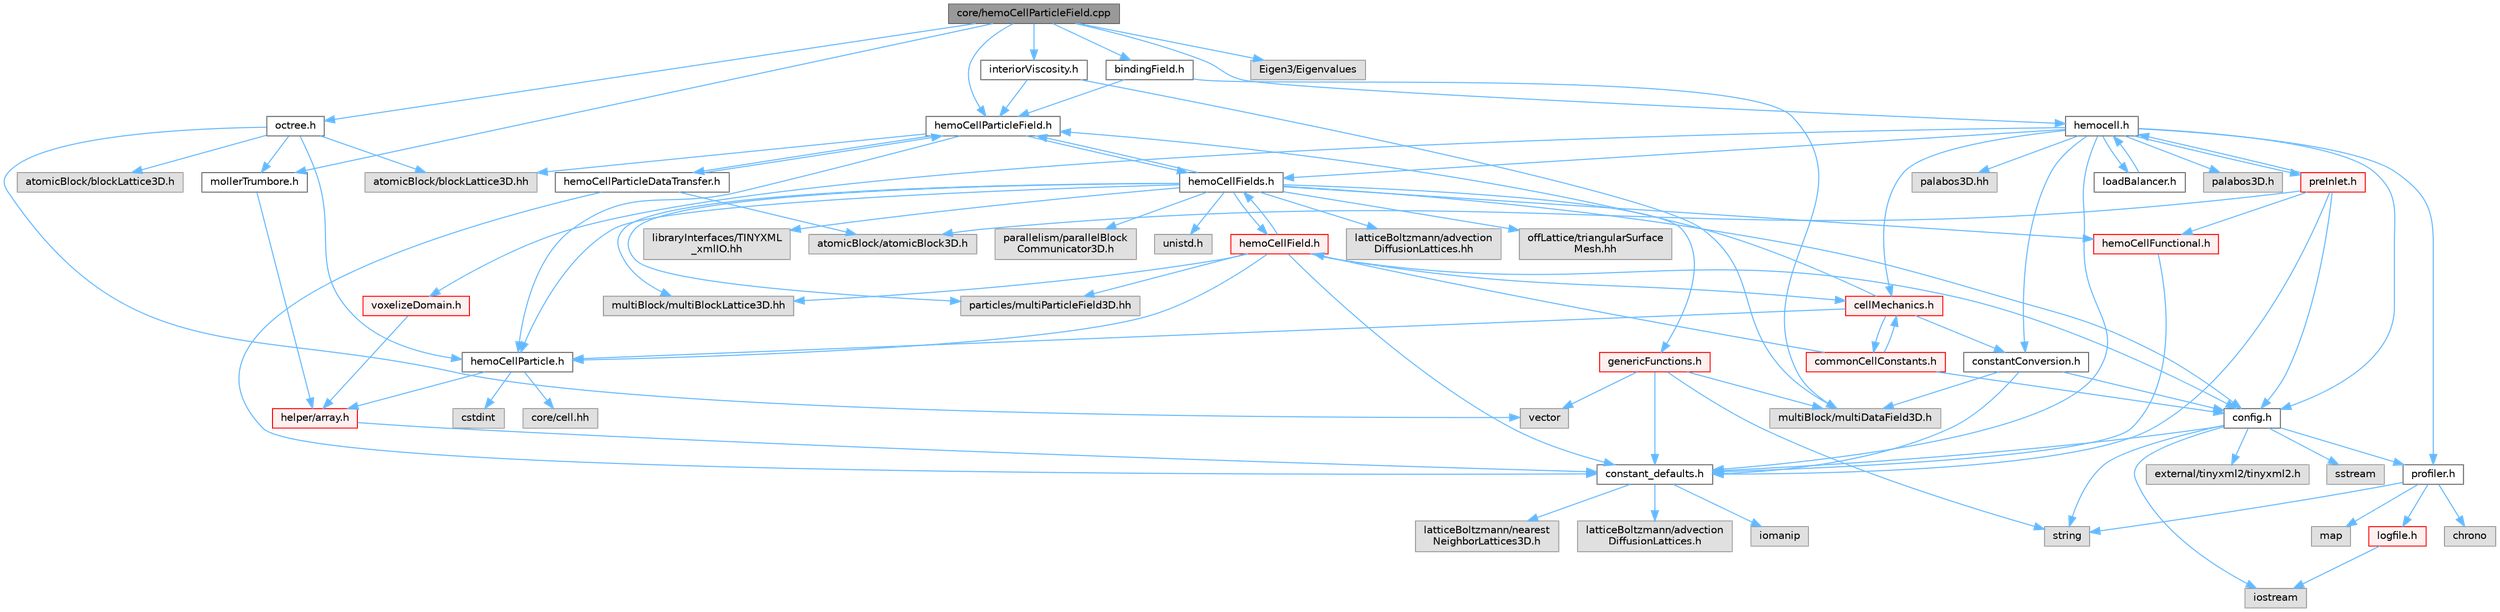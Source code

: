 digraph "core/hemoCellParticleField.cpp"
{
 // LATEX_PDF_SIZE
  bgcolor="transparent";
  edge [fontname=Helvetica,fontsize=10,labelfontname=Helvetica,labelfontsize=10];
  node [fontname=Helvetica,fontsize=10,shape=box,height=0.2,width=0.4];
  Node1 [id="Node000001",label="core/hemoCellParticleField.cpp",height=0.2,width=0.4,color="gray40", fillcolor="grey60", style="filled", fontcolor="black",tooltip=" "];
  Node1 -> Node2 [id="edge1_Node000001_Node000002",color="steelblue1",style="solid",tooltip=" "];
  Node2 [id="Node000002",label="hemoCellParticleField.h",height=0.2,width=0.4,color="grey40", fillcolor="white", style="filled",URL="$hemoCellParticleField_8h.html",tooltip=" "];
  Node2 -> Node3 [id="edge2_Node000002_Node000003",color="steelblue1",style="solid",tooltip=" "];
  Node3 [id="Node000003",label="hemoCellFields.h",height=0.2,width=0.4,color="grey40", fillcolor="white", style="filled",URL="$hemoCellFields_8h.html",tooltip=" "];
  Node3 -> Node2 [id="edge3_Node000003_Node000002",color="steelblue1",style="solid",tooltip=" "];
  Node3 -> Node4 [id="edge4_Node000003_Node000004",color="steelblue1",style="solid",tooltip=" "];
  Node4 [id="Node000004",label="genericFunctions.h",height=0.2,width=0.4,color="red", fillcolor="#FFF0F0", style="filled",URL="$genericFunctions_8h.html",tooltip=" "];
  Node4 -> Node6 [id="edge5_Node000004_Node000006",color="steelblue1",style="solid",tooltip=" "];
  Node6 [id="Node000006",label="vector",height=0.2,width=0.4,color="grey60", fillcolor="#E0E0E0", style="filled",tooltip=" "];
  Node4 -> Node7 [id="edge6_Node000004_Node000007",color="steelblue1",style="solid",tooltip=" "];
  Node7 [id="Node000007",label="string",height=0.2,width=0.4,color="grey60", fillcolor="#E0E0E0", style="filled",tooltip=" "];
  Node4 -> Node11 [id="edge7_Node000004_Node000011",color="steelblue1",style="solid",tooltip=" "];
  Node11 [id="Node000011",label="multiBlock/multiDataField3D.h",height=0.2,width=0.4,color="grey60", fillcolor="#E0E0E0", style="filled",tooltip=" "];
  Node4 -> Node12 [id="edge8_Node000004_Node000012",color="steelblue1",style="solid",tooltip=" "];
  Node12 [id="Node000012",label="constant_defaults.h",height=0.2,width=0.4,color="grey40", fillcolor="white", style="filled",URL="$constant__defaults_8h.html",tooltip=" "];
  Node12 -> Node13 [id="edge9_Node000012_Node000013",color="steelblue1",style="solid",tooltip=" "];
  Node13 [id="Node000013",label="iomanip",height=0.2,width=0.4,color="grey60", fillcolor="#E0E0E0", style="filled",tooltip=" "];
  Node12 -> Node14 [id="edge10_Node000012_Node000014",color="steelblue1",style="solid",tooltip=" "];
  Node14 [id="Node000014",label="latticeBoltzmann/nearest\lNeighborLattices3D.h",height=0.2,width=0.4,color="grey60", fillcolor="#E0E0E0", style="filled",tooltip=" "];
  Node12 -> Node15 [id="edge11_Node000012_Node000015",color="steelblue1",style="solid",tooltip=" "];
  Node15 [id="Node000015",label="latticeBoltzmann/advection\lDiffusionLattices.h",height=0.2,width=0.4,color="grey60", fillcolor="#E0E0E0", style="filled",tooltip=" "];
  Node3 -> Node16 [id="edge12_Node000003_Node000016",color="steelblue1",style="solid",tooltip=" "];
  Node16 [id="Node000016",label="hemoCellFunctional.h",height=0.2,width=0.4,color="red", fillcolor="#FFF0F0", style="filled",URL="$hemoCellFunctional_8h.html",tooltip=" "];
  Node16 -> Node12 [id="edge13_Node000016_Node000012",color="steelblue1",style="solid",tooltip=" "];
  Node3 -> Node21 [id="edge14_Node000003_Node000021",color="steelblue1",style="solid",tooltip=" "];
  Node21 [id="Node000021",label="hemoCellField.h",height=0.2,width=0.4,color="red", fillcolor="#FFF0F0", style="filled",URL="$hemoCellField_8h.html",tooltip=" "];
  Node21 -> Node22 [id="edge15_Node000021_Node000022",color="steelblue1",style="solid",tooltip=" "];
  Node22 [id="Node000022",label="config.h",height=0.2,width=0.4,color="grey40", fillcolor="white", style="filled",URL="$config_8h.html",tooltip=" "];
  Node22 -> Node23 [id="edge16_Node000022_Node000023",color="steelblue1",style="solid",tooltip=" "];
  Node23 [id="Node000023",label="profiler.h",height=0.2,width=0.4,color="grey40", fillcolor="white", style="filled",URL="$profiler_8h.html",tooltip=" "];
  Node23 -> Node24 [id="edge17_Node000023_Node000024",color="steelblue1",style="solid",tooltip=" "];
  Node24 [id="Node000024",label="chrono",height=0.2,width=0.4,color="grey60", fillcolor="#E0E0E0", style="filled",tooltip=" "];
  Node23 -> Node7 [id="edge18_Node000023_Node000007",color="steelblue1",style="solid",tooltip=" "];
  Node23 -> Node25 [id="edge19_Node000023_Node000025",color="steelblue1",style="solid",tooltip=" "];
  Node25 [id="Node000025",label="map",height=0.2,width=0.4,color="grey60", fillcolor="#E0E0E0", style="filled",tooltip=" "];
  Node23 -> Node26 [id="edge20_Node000023_Node000026",color="steelblue1",style="solid",tooltip=" "];
  Node26 [id="Node000026",label="logfile.h",height=0.2,width=0.4,color="red", fillcolor="#FFF0F0", style="filled",URL="$logfile_8h.html",tooltip=" "];
  Node26 -> Node28 [id="edge21_Node000026_Node000028",color="steelblue1",style="solid",tooltip=" "];
  Node28 [id="Node000028",label="iostream",height=0.2,width=0.4,color="grey60", fillcolor="#E0E0E0", style="filled",tooltip=" "];
  Node22 -> Node29 [id="edge22_Node000022_Node000029",color="steelblue1",style="solid",tooltip=" "];
  Node29 [id="Node000029",label="external/tinyxml2/tinyxml2.h",height=0.2,width=0.4,color="grey60", fillcolor="#E0E0E0", style="filled",tooltip=" "];
  Node22 -> Node12 [id="edge23_Node000022_Node000012",color="steelblue1",style="solid",tooltip=" "];
  Node22 -> Node7 [id="edge24_Node000022_Node000007",color="steelblue1",style="solid",tooltip=" "];
  Node22 -> Node28 [id="edge25_Node000022_Node000028",color="steelblue1",style="solid",tooltip=" "];
  Node22 -> Node30 [id="edge26_Node000022_Node000030",color="steelblue1",style="solid",tooltip=" "];
  Node30 [id="Node000030",label="sstream",height=0.2,width=0.4,color="grey60", fillcolor="#E0E0E0", style="filled",tooltip=" "];
  Node21 -> Node12 [id="edge27_Node000021_Node000012",color="steelblue1",style="solid",tooltip=" "];
  Node21 -> Node31 [id="edge28_Node000021_Node000031",color="steelblue1",style="solid",tooltip=" "];
  Node31 [id="Node000031",label="cellMechanics.h",height=0.2,width=0.4,color="red", fillcolor="#FFF0F0", style="filled",URL="$cellMechanics_8h.html",tooltip=" "];
  Node31 -> Node2 [id="edge29_Node000031_Node000002",color="steelblue1",style="solid",tooltip=" "];
  Node31 -> Node32 [id="edge30_Node000031_Node000032",color="steelblue1",style="solid",tooltip=" "];
  Node32 [id="Node000032",label="hemoCellParticle.h",height=0.2,width=0.4,color="grey40", fillcolor="white", style="filled",URL="$hemoCellParticle_8h.html",tooltip=" "];
  Node32 -> Node33 [id="edge31_Node000032_Node000033",color="steelblue1",style="solid",tooltip=" "];
  Node33 [id="Node000033",label="helper/array.h",height=0.2,width=0.4,color="red", fillcolor="#FFF0F0", style="filled",URL="$array_8h.html",tooltip=" "];
  Node33 -> Node12 [id="edge32_Node000033_Node000012",color="steelblue1",style="solid",tooltip=" "];
  Node32 -> Node38 [id="edge33_Node000032_Node000038",color="steelblue1",style="solid",tooltip=" "];
  Node38 [id="Node000038",label="core/cell.hh",height=0.2,width=0.4,color="grey60", fillcolor="#E0E0E0", style="filled",tooltip=" "];
  Node32 -> Node39 [id="edge34_Node000032_Node000039",color="steelblue1",style="solid",tooltip=" "];
  Node39 [id="Node000039",label="cstdint",height=0.2,width=0.4,color="grey60", fillcolor="#E0E0E0", style="filled",tooltip=" "];
  Node31 -> Node40 [id="edge35_Node000031_Node000040",color="steelblue1",style="solid",tooltip=" "];
  Node40 [id="Node000040",label="commonCellConstants.h",height=0.2,width=0.4,color="red", fillcolor="#FFF0F0", style="filled",URL="$commonCellConstants_8h.html",tooltip=" "];
  Node40 -> Node31 [id="edge36_Node000040_Node000031",color="steelblue1",style="solid",tooltip=" "];
  Node40 -> Node22 [id="edge37_Node000040_Node000022",color="steelblue1",style="solid",tooltip=" "];
  Node40 -> Node21 [id="edge38_Node000040_Node000021",color="steelblue1",style="solid",tooltip=" "];
  Node31 -> Node46 [id="edge39_Node000031_Node000046",color="steelblue1",style="solid",tooltip=" "];
  Node46 [id="Node000046",label="constantConversion.h",height=0.2,width=0.4,color="grey40", fillcolor="white", style="filled",URL="$constantConversion_8h.html",tooltip=" "];
  Node46 -> Node22 [id="edge40_Node000046_Node000022",color="steelblue1",style="solid",tooltip=" "];
  Node46 -> Node12 [id="edge41_Node000046_Node000012",color="steelblue1",style="solid",tooltip=" "];
  Node46 -> Node11 [id="edge42_Node000046_Node000011",color="steelblue1",style="solid",tooltip=" "];
  Node21 -> Node3 [id="edge43_Node000021_Node000003",color="steelblue1",style="solid",tooltip=" "];
  Node21 -> Node32 [id="edge44_Node000021_Node000032",color="steelblue1",style="solid",tooltip=" "];
  Node21 -> Node47 [id="edge45_Node000021_Node000047",color="steelblue1",style="solid",tooltip=" "];
  Node47 [id="Node000047",label="multiBlock/multiBlockLattice3D.hh",height=0.2,width=0.4,color="grey60", fillcolor="#E0E0E0", style="filled",tooltip=" "];
  Node21 -> Node48 [id="edge46_Node000021_Node000048",color="steelblue1",style="solid",tooltip=" "];
  Node48 [id="Node000048",label="particles/multiParticleField3D.hh",height=0.2,width=0.4,color="grey60", fillcolor="#E0E0E0", style="filled",tooltip=" "];
  Node3 -> Node32 [id="edge47_Node000003_Node000032",color="steelblue1",style="solid",tooltip=" "];
  Node3 -> Node22 [id="edge48_Node000003_Node000022",color="steelblue1",style="solid",tooltip=" "];
  Node3 -> Node49 [id="edge49_Node000003_Node000049",color="steelblue1",style="solid",tooltip=" "];
  Node49 [id="Node000049",label="unistd.h",height=0.2,width=0.4,color="grey60", fillcolor="#E0E0E0", style="filled",tooltip=" "];
  Node3 -> Node50 [id="edge50_Node000003_Node000050",color="steelblue1",style="solid",tooltip=" "];
  Node50 [id="Node000050",label="latticeBoltzmann/advection\lDiffusionLattices.hh",height=0.2,width=0.4,color="grey60", fillcolor="#E0E0E0", style="filled",tooltip=" "];
  Node3 -> Node47 [id="edge51_Node000003_Node000047",color="steelblue1",style="solid",tooltip=" "];
  Node3 -> Node43 [id="edge52_Node000003_Node000043",color="steelblue1",style="solid",tooltip=" "];
  Node43 [id="Node000043",label="offLattice/triangularSurface\lMesh.hh",height=0.2,width=0.4,color="grey60", fillcolor="#E0E0E0", style="filled",tooltip=" "];
  Node3 -> Node51 [id="edge53_Node000003_Node000051",color="steelblue1",style="solid",tooltip=" "];
  Node51 [id="Node000051",label="libraryInterfaces/TINYXML\l_xmlIO.hh",height=0.2,width=0.4,color="grey60", fillcolor="#E0E0E0", style="filled",tooltip=" "];
  Node3 -> Node48 [id="edge54_Node000003_Node000048",color="steelblue1",style="solid",tooltip=" "];
  Node3 -> Node52 [id="edge55_Node000003_Node000052",color="steelblue1",style="solid",tooltip=" "];
  Node52 [id="Node000052",label="parallelism/parallelBlock\lCommunicator3D.h",height=0.2,width=0.4,color="grey60", fillcolor="#E0E0E0", style="filled",tooltip=" "];
  Node2 -> Node53 [id="edge56_Node000002_Node000053",color="steelblue1",style="solid",tooltip=" "];
  Node53 [id="Node000053",label="hemoCellParticleDataTransfer.h",height=0.2,width=0.4,color="grey40", fillcolor="white", style="filled",URL="$hemoCellParticleDataTransfer_8h.html",tooltip=" "];
  Node53 -> Node54 [id="edge57_Node000053_Node000054",color="steelblue1",style="solid",tooltip=" "];
  Node54 [id="Node000054",label="atomicBlock/atomicBlock3D.h",height=0.2,width=0.4,color="grey60", fillcolor="#E0E0E0", style="filled",tooltip=" "];
  Node53 -> Node2 [id="edge58_Node000053_Node000002",color="steelblue1",style="solid",tooltip=" "];
  Node53 -> Node12 [id="edge59_Node000053_Node000012",color="steelblue1",style="solid",tooltip=" "];
  Node2 -> Node32 [id="edge60_Node000002_Node000032",color="steelblue1",style="solid",tooltip=" "];
  Node2 -> Node55 [id="edge61_Node000002_Node000055",color="steelblue1",style="solid",tooltip=" "];
  Node55 [id="Node000055",label="atomicBlock/blockLattice3D.hh",height=0.2,width=0.4,color="grey60", fillcolor="#E0E0E0", style="filled",tooltip=" "];
  Node1 -> Node56 [id="edge62_Node000001_Node000056",color="steelblue1",style="solid",tooltip=" "];
  Node56 [id="Node000056",label="hemocell.h",height=0.2,width=0.4,color="grey40", fillcolor="white", style="filled",URL="$hemocell_8h.html",tooltip=" "];
  Node56 -> Node12 [id="edge63_Node000056_Node000012",color="steelblue1",style="solid",tooltip=" "];
  Node56 -> Node22 [id="edge64_Node000056_Node000022",color="steelblue1",style="solid",tooltip=" "];
  Node56 -> Node3 [id="edge65_Node000056_Node000003",color="steelblue1",style="solid",tooltip=" "];
  Node56 -> Node57 [id="edge66_Node000056_Node000057",color="steelblue1",style="solid",tooltip=" "];
  Node57 [id="Node000057",label="loadBalancer.h",height=0.2,width=0.4,color="grey40", fillcolor="white", style="filled",URL="$loadBalancer_8h.html",tooltip=" "];
  Node57 -> Node56 [id="edge67_Node000057_Node000056",color="steelblue1",style="solid",tooltip=" "];
  Node56 -> Node23 [id="edge68_Node000056_Node000023",color="steelblue1",style="solid",tooltip=" "];
  Node56 -> Node31 [id="edge69_Node000056_Node000031",color="steelblue1",style="solid",tooltip=" "];
  Node56 -> Node46 [id="edge70_Node000056_Node000046",color="steelblue1",style="solid",tooltip=" "];
  Node56 -> Node58 [id="edge71_Node000056_Node000058",color="steelblue1",style="solid",tooltip=" "];
  Node58 [id="Node000058",label="preInlet.h",height=0.2,width=0.4,color="red", fillcolor="#FFF0F0", style="filled",URL="$preInlet_8h.html",tooltip=" "];
  Node58 -> Node12 [id="edge72_Node000058_Node000012",color="steelblue1",style="solid",tooltip=" "];
  Node58 -> Node16 [id="edge73_Node000058_Node000016",color="steelblue1",style="solid",tooltip=" "];
  Node58 -> Node54 [id="edge74_Node000058_Node000054",color="steelblue1",style="solid",tooltip=" "];
  Node58 -> Node22 [id="edge75_Node000058_Node000022",color="steelblue1",style="solid",tooltip=" "];
  Node58 -> Node56 [id="edge76_Node000058_Node000056",color="steelblue1",style="solid",tooltip=" "];
  Node56 -> Node59 [id="edge77_Node000056_Node000059",color="steelblue1",style="solid",tooltip=" "];
  Node59 [id="Node000059",label="voxelizeDomain.h",height=0.2,width=0.4,color="red", fillcolor="#FFF0F0", style="filled",URL="$voxelizeDomain_8h.html",tooltip=" "];
  Node59 -> Node33 [id="edge78_Node000059_Node000033",color="steelblue1",style="solid",tooltip=" "];
  Node56 -> Node60 [id="edge79_Node000056_Node000060",color="steelblue1",style="solid",tooltip=" "];
  Node60 [id="Node000060",label="palabos3D.h",height=0.2,width=0.4,color="grey60", fillcolor="#E0E0E0", style="filled",tooltip=" "];
  Node56 -> Node61 [id="edge80_Node000056_Node000061",color="steelblue1",style="solid",tooltip=" "];
  Node61 [id="Node000061",label="palabos3D.hh",height=0.2,width=0.4,color="grey60", fillcolor="#E0E0E0", style="filled",tooltip=" "];
  Node1 -> Node62 [id="edge81_Node000001_Node000062",color="steelblue1",style="solid",tooltip=" "];
  Node62 [id="Node000062",label="octree.h",height=0.2,width=0.4,color="grey40", fillcolor="white", style="filled",URL="$octree_8h.html",tooltip=" "];
  Node62 -> Node32 [id="edge82_Node000062_Node000032",color="steelblue1",style="solid",tooltip=" "];
  Node62 -> Node6 [id="edge83_Node000062_Node000006",color="steelblue1",style="solid",tooltip=" "];
  Node62 -> Node63 [id="edge84_Node000062_Node000063",color="steelblue1",style="solid",tooltip=" "];
  Node63 [id="Node000063",label="atomicBlock/blockLattice3D.h",height=0.2,width=0.4,color="grey60", fillcolor="#E0E0E0", style="filled",tooltip=" "];
  Node62 -> Node55 [id="edge85_Node000062_Node000055",color="steelblue1",style="solid",tooltip=" "];
  Node62 -> Node64 [id="edge86_Node000062_Node000064",color="steelblue1",style="solid",tooltip=" "];
  Node64 [id="Node000064",label="mollerTrumbore.h",height=0.2,width=0.4,color="grey40", fillcolor="white", style="filled",URL="$mollerTrumbore_8h.html",tooltip=" "];
  Node64 -> Node33 [id="edge87_Node000064_Node000033",color="steelblue1",style="solid",tooltip=" "];
  Node1 -> Node64 [id="edge88_Node000001_Node000064",color="steelblue1",style="solid",tooltip=" "];
  Node1 -> Node65 [id="edge89_Node000001_Node000065",color="steelblue1",style="solid",tooltip=" "];
  Node65 [id="Node000065",label="bindingField.h",height=0.2,width=0.4,color="grey40", fillcolor="white", style="filled",URL="$bindingField_8h.html",tooltip=" "];
  Node65 -> Node2 [id="edge90_Node000065_Node000002",color="steelblue1",style="solid",tooltip=" "];
  Node65 -> Node11 [id="edge91_Node000065_Node000011",color="steelblue1",style="solid",tooltip=" "];
  Node1 -> Node66 [id="edge92_Node000001_Node000066",color="steelblue1",style="solid",tooltip=" "];
  Node66 [id="Node000066",label="interiorViscosity.h",height=0.2,width=0.4,color="grey40", fillcolor="white", style="filled",URL="$interiorViscosity_8h.html",tooltip=" "];
  Node66 -> Node2 [id="edge93_Node000066_Node000002",color="steelblue1",style="solid",tooltip=" "];
  Node66 -> Node11 [id="edge94_Node000066_Node000011",color="steelblue1",style="solid",tooltip=" "];
  Node1 -> Node67 [id="edge95_Node000001_Node000067",color="steelblue1",style="solid",tooltip=" "];
  Node67 [id="Node000067",label="Eigen3/Eigenvalues",height=0.2,width=0.4,color="grey60", fillcolor="#E0E0E0", style="filled",tooltip=" "];
}
